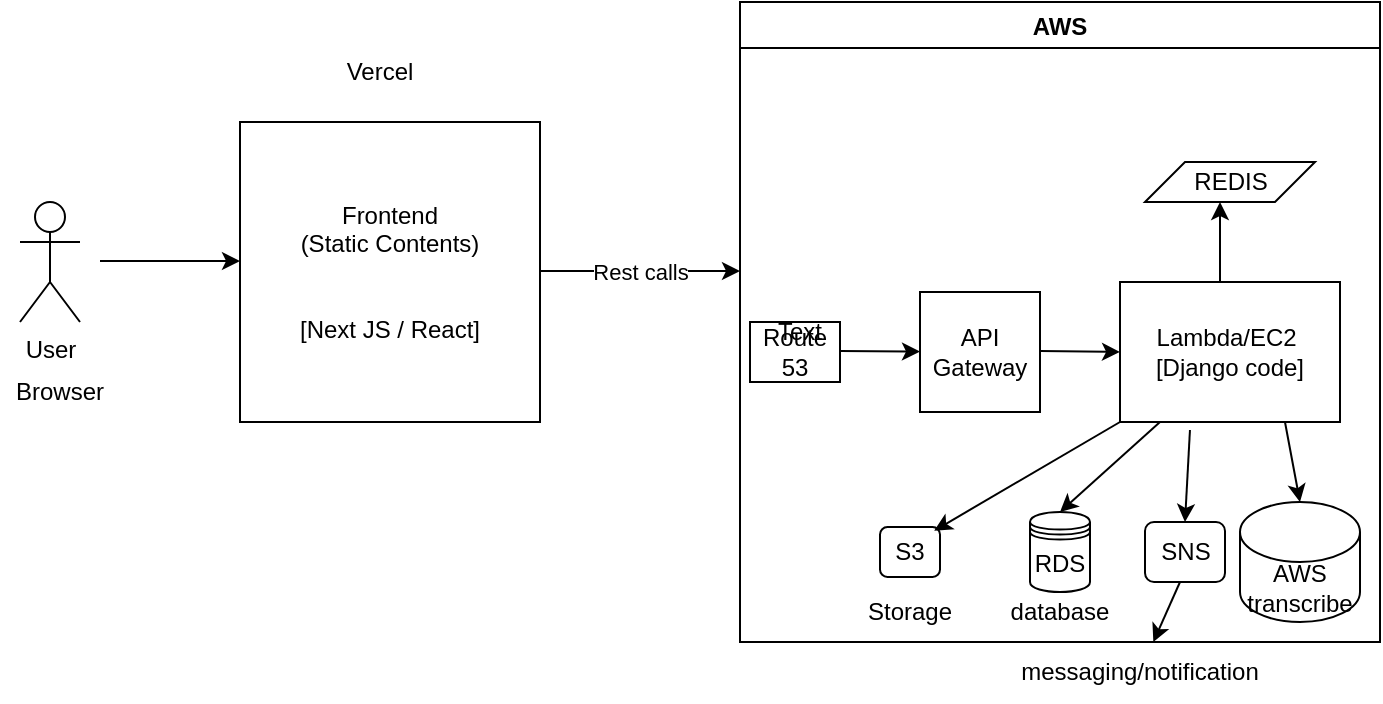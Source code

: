 <mxfile version="20.2.3" type="github">
  <diagram id="C8Z_L6T-wn7IVs20T2Ki" name="Page-1">
    <mxGraphModel dx="996" dy="680" grid="1" gridSize="10" guides="1" tooltips="1" connect="1" arrows="1" fold="1" page="1" pageScale="1" pageWidth="850" pageHeight="1100" math="0" shadow="0">
      <root>
        <mxCell id="0" />
        <mxCell id="1" parent="0" />
        <mxCell id="KFUXzflfJGB-upfnC038-1" value="User&lt;br&gt;" style="shape=umlActor;verticalLabelPosition=bottom;verticalAlign=top;html=1;outlineConnect=0;" vertex="1" parent="1">
          <mxGeometry x="30" y="250" width="30" height="60" as="geometry" />
        </mxCell>
        <mxCell id="KFUXzflfJGB-upfnC038-4" value="" style="endArrow=classic;html=1;rounded=0;" edge="1" parent="1">
          <mxGeometry width="50" height="50" relative="1" as="geometry">
            <mxPoint x="70" y="279.5" as="sourcePoint" />
            <mxPoint x="140" y="279.5" as="targetPoint" />
          </mxGeometry>
        </mxCell>
        <mxCell id="KFUXzflfJGB-upfnC038-5" value="Browser" style="text;html=1;strokeColor=none;fillColor=none;align=center;verticalAlign=middle;whiteSpace=wrap;rounded=0;" vertex="1" parent="1">
          <mxGeometry x="20" y="330" width="60" height="30" as="geometry" />
        </mxCell>
        <mxCell id="KFUXzflfJGB-upfnC038-6" value="Frontend&lt;br&gt;(Static Contents)&lt;br&gt;&lt;br&gt;&lt;br&gt;[Next JS / React]&lt;br&gt;" style="whiteSpace=wrap;html=1;aspect=fixed;" vertex="1" parent="1">
          <mxGeometry x="140" y="210" width="150" height="150" as="geometry" />
        </mxCell>
        <mxCell id="KFUXzflfJGB-upfnC038-7" value="Vercel" style="text;html=1;strokeColor=none;fillColor=none;align=center;verticalAlign=middle;whiteSpace=wrap;rounded=0;" vertex="1" parent="1">
          <mxGeometry x="180" y="170" width="60" height="30" as="geometry" />
        </mxCell>
        <mxCell id="KFUXzflfJGB-upfnC038-8" value="" style="endArrow=classic;html=1;rounded=0;" edge="1" parent="1">
          <mxGeometry relative="1" as="geometry">
            <mxPoint x="290" y="284.5" as="sourcePoint" />
            <mxPoint x="390" y="284.5" as="targetPoint" />
          </mxGeometry>
        </mxCell>
        <mxCell id="KFUXzflfJGB-upfnC038-9" value="Rest calls" style="edgeLabel;resizable=0;html=1;align=center;verticalAlign=middle;" connectable="0" vertex="1" parent="KFUXzflfJGB-upfnC038-8">
          <mxGeometry relative="1" as="geometry" />
        </mxCell>
        <mxCell id="KFUXzflfJGB-upfnC038-10" value="AWS" style="swimlane;" vertex="1" parent="1">
          <mxGeometry x="390" y="150" width="320" height="320" as="geometry" />
        </mxCell>
        <mxCell id="KFUXzflfJGB-upfnC038-11" value="Route 53" style="rounded=0;whiteSpace=wrap;html=1;" vertex="1" parent="KFUXzflfJGB-upfnC038-10">
          <mxGeometry x="5" y="160" width="45" height="30" as="geometry" />
        </mxCell>
        <mxCell id="KFUXzflfJGB-upfnC038-12" value="" style="endArrow=classic;html=1;rounded=0;" edge="1" parent="KFUXzflfJGB-upfnC038-10" target="KFUXzflfJGB-upfnC038-13">
          <mxGeometry width="50" height="50" relative="1" as="geometry">
            <mxPoint x="50" y="174.5" as="sourcePoint" />
            <mxPoint x="80" y="175" as="targetPoint" />
          </mxGeometry>
        </mxCell>
        <mxCell id="KFUXzflfJGB-upfnC038-13" value="API Gateway" style="rounded=0;whiteSpace=wrap;html=1;" vertex="1" parent="KFUXzflfJGB-upfnC038-10">
          <mxGeometry x="90" y="145" width="60" height="60" as="geometry" />
        </mxCell>
        <mxCell id="KFUXzflfJGB-upfnC038-14" value="" style="endArrow=classic;html=1;rounded=0;" edge="1" parent="KFUXzflfJGB-upfnC038-10">
          <mxGeometry width="50" height="50" relative="1" as="geometry">
            <mxPoint x="150" y="174.5" as="sourcePoint" />
            <mxPoint x="190" y="175" as="targetPoint" />
          </mxGeometry>
        </mxCell>
        <mxCell id="KFUXzflfJGB-upfnC038-15" value="Lambda/EC2&amp;nbsp;&lt;br&gt;[Django code]" style="rounded=0;whiteSpace=wrap;html=1;" vertex="1" parent="KFUXzflfJGB-upfnC038-10">
          <mxGeometry x="190" y="140" width="110" height="70" as="geometry" />
        </mxCell>
        <mxCell id="KFUXzflfJGB-upfnC038-16" value="" style="endArrow=classic;html=1;rounded=0;" edge="1" parent="KFUXzflfJGB-upfnC038-10">
          <mxGeometry width="50" height="50" relative="1" as="geometry">
            <mxPoint x="240" y="140" as="sourcePoint" />
            <mxPoint x="240" y="100" as="targetPoint" />
          </mxGeometry>
        </mxCell>
        <mxCell id="KFUXzflfJGB-upfnC038-17" value="AWS transcribe" style="shape=cylinder3;whiteSpace=wrap;html=1;boundedLbl=1;backgroundOutline=1;size=15;" vertex="1" parent="KFUXzflfJGB-upfnC038-10">
          <mxGeometry x="250" y="250" width="60" height="60" as="geometry" />
        </mxCell>
        <mxCell id="KFUXzflfJGB-upfnC038-18" value="REDIS" style="shape=parallelogram;perimeter=parallelogramPerimeter;whiteSpace=wrap;html=1;fixedSize=1;" vertex="1" parent="KFUXzflfJGB-upfnC038-10">
          <mxGeometry x="202.5" y="80" width="85" height="20" as="geometry" />
        </mxCell>
        <mxCell id="KFUXzflfJGB-upfnC038-20" value="" style="endArrow=classic;html=1;rounded=0;entryX=0.5;entryY=0;entryDx=0;entryDy=0;entryPerimeter=0;exitX=0.75;exitY=1;exitDx=0;exitDy=0;" edge="1" parent="KFUXzflfJGB-upfnC038-10" source="KFUXzflfJGB-upfnC038-15" target="KFUXzflfJGB-upfnC038-17">
          <mxGeometry width="50" height="50" relative="1" as="geometry">
            <mxPoint x="210" y="210" as="sourcePoint" />
            <mxPoint x="210" y="270" as="targetPoint" />
          </mxGeometry>
        </mxCell>
        <mxCell id="KFUXzflfJGB-upfnC038-21" value="S3" style="rounded=1;whiteSpace=wrap;html=1;" vertex="1" parent="KFUXzflfJGB-upfnC038-10">
          <mxGeometry x="70" y="262.5" width="30" height="25" as="geometry" />
        </mxCell>
        <mxCell id="KFUXzflfJGB-upfnC038-22" value="" style="endArrow=classic;html=1;rounded=0;entryX=0.855;entryY=0;entryDx=0;entryDy=4.35;entryPerimeter=0;exitX=0;exitY=1;exitDx=0;exitDy=0;" edge="1" parent="KFUXzflfJGB-upfnC038-10" source="KFUXzflfJGB-upfnC038-15">
          <mxGeometry width="50" height="50" relative="1" as="geometry">
            <mxPoint x="142.9" y="220" as="sourcePoint" />
            <mxPoint x="97.1" y="264.35" as="targetPoint" />
          </mxGeometry>
        </mxCell>
        <mxCell id="KFUXzflfJGB-upfnC038-23" value="SNS" style="rounded=1;whiteSpace=wrap;html=1;" vertex="1" parent="KFUXzflfJGB-upfnC038-10">
          <mxGeometry x="202.5" y="260" width="40" height="30" as="geometry" />
        </mxCell>
        <mxCell id="KFUXzflfJGB-upfnC038-24" value="" style="endArrow=classic;html=1;rounded=0;entryX=0.5;entryY=0;entryDx=0;entryDy=0;exitX=0.318;exitY=1.057;exitDx=0;exitDy=0;exitPerimeter=0;" edge="1" parent="KFUXzflfJGB-upfnC038-10" source="KFUXzflfJGB-upfnC038-15" target="KFUXzflfJGB-upfnC038-23">
          <mxGeometry width="50" height="50" relative="1" as="geometry">
            <mxPoint x="223" y="220" as="sourcePoint" />
            <mxPoint x="174.2" y="264.35" as="targetPoint" />
          </mxGeometry>
        </mxCell>
        <mxCell id="KFUXzflfJGB-upfnC038-25" value="RDS" style="shape=datastore;whiteSpace=wrap;html=1;" vertex="1" parent="KFUXzflfJGB-upfnC038-10">
          <mxGeometry x="145" y="255" width="30" height="40" as="geometry" />
        </mxCell>
        <mxCell id="KFUXzflfJGB-upfnC038-27" value="" style="endArrow=classic;html=1;rounded=0;entryX=0.5;entryY=0;entryDx=0;entryDy=0;" edge="1" parent="KFUXzflfJGB-upfnC038-10" target="KFUXzflfJGB-upfnC038-25">
          <mxGeometry width="50" height="50" relative="1" as="geometry">
            <mxPoint x="210" y="210" as="sourcePoint" />
            <mxPoint x="160" y="250" as="targetPoint" />
          </mxGeometry>
        </mxCell>
        <mxCell id="KFUXzflfJGB-upfnC038-29" value="Storage" style="text;html=1;strokeColor=none;fillColor=none;align=center;verticalAlign=middle;whiteSpace=wrap;rounded=0;" vertex="1" parent="KFUXzflfJGB-upfnC038-10">
          <mxGeometry x="55" y="290" width="60" height="30" as="geometry" />
        </mxCell>
        <mxCell id="KFUXzflfJGB-upfnC038-30" value="database" style="text;html=1;strokeColor=none;fillColor=none;align=center;verticalAlign=middle;whiteSpace=wrap;rounded=0;" vertex="1" parent="KFUXzflfJGB-upfnC038-10">
          <mxGeometry x="130" y="290" width="60" height="30" as="geometry" />
        </mxCell>
        <mxCell id="KFUXzflfJGB-upfnC038-32" value="" style="endArrow=classic;html=1;rounded=0;" edge="1" parent="KFUXzflfJGB-upfnC038-10" target="KFUXzflfJGB-upfnC038-31">
          <mxGeometry width="50" height="50" relative="1" as="geometry">
            <mxPoint x="220" y="290" as="sourcePoint" />
            <mxPoint x="210" y="350" as="targetPoint" />
          </mxGeometry>
        </mxCell>
        <mxCell id="KFUXzflfJGB-upfnC038-28" value="Text" style="text;html=1;strokeColor=none;fillColor=none;align=center;verticalAlign=middle;whiteSpace=wrap;rounded=0;" vertex="1" parent="1">
          <mxGeometry x="390" y="300" width="60" height="30" as="geometry" />
        </mxCell>
        <mxCell id="KFUXzflfJGB-upfnC038-31" value="messaging/notification" style="text;html=1;strokeColor=none;fillColor=none;align=center;verticalAlign=middle;whiteSpace=wrap;rounded=0;" vertex="1" parent="1">
          <mxGeometry x="560" y="470" width="60" height="30" as="geometry" />
        </mxCell>
      </root>
    </mxGraphModel>
  </diagram>
</mxfile>
